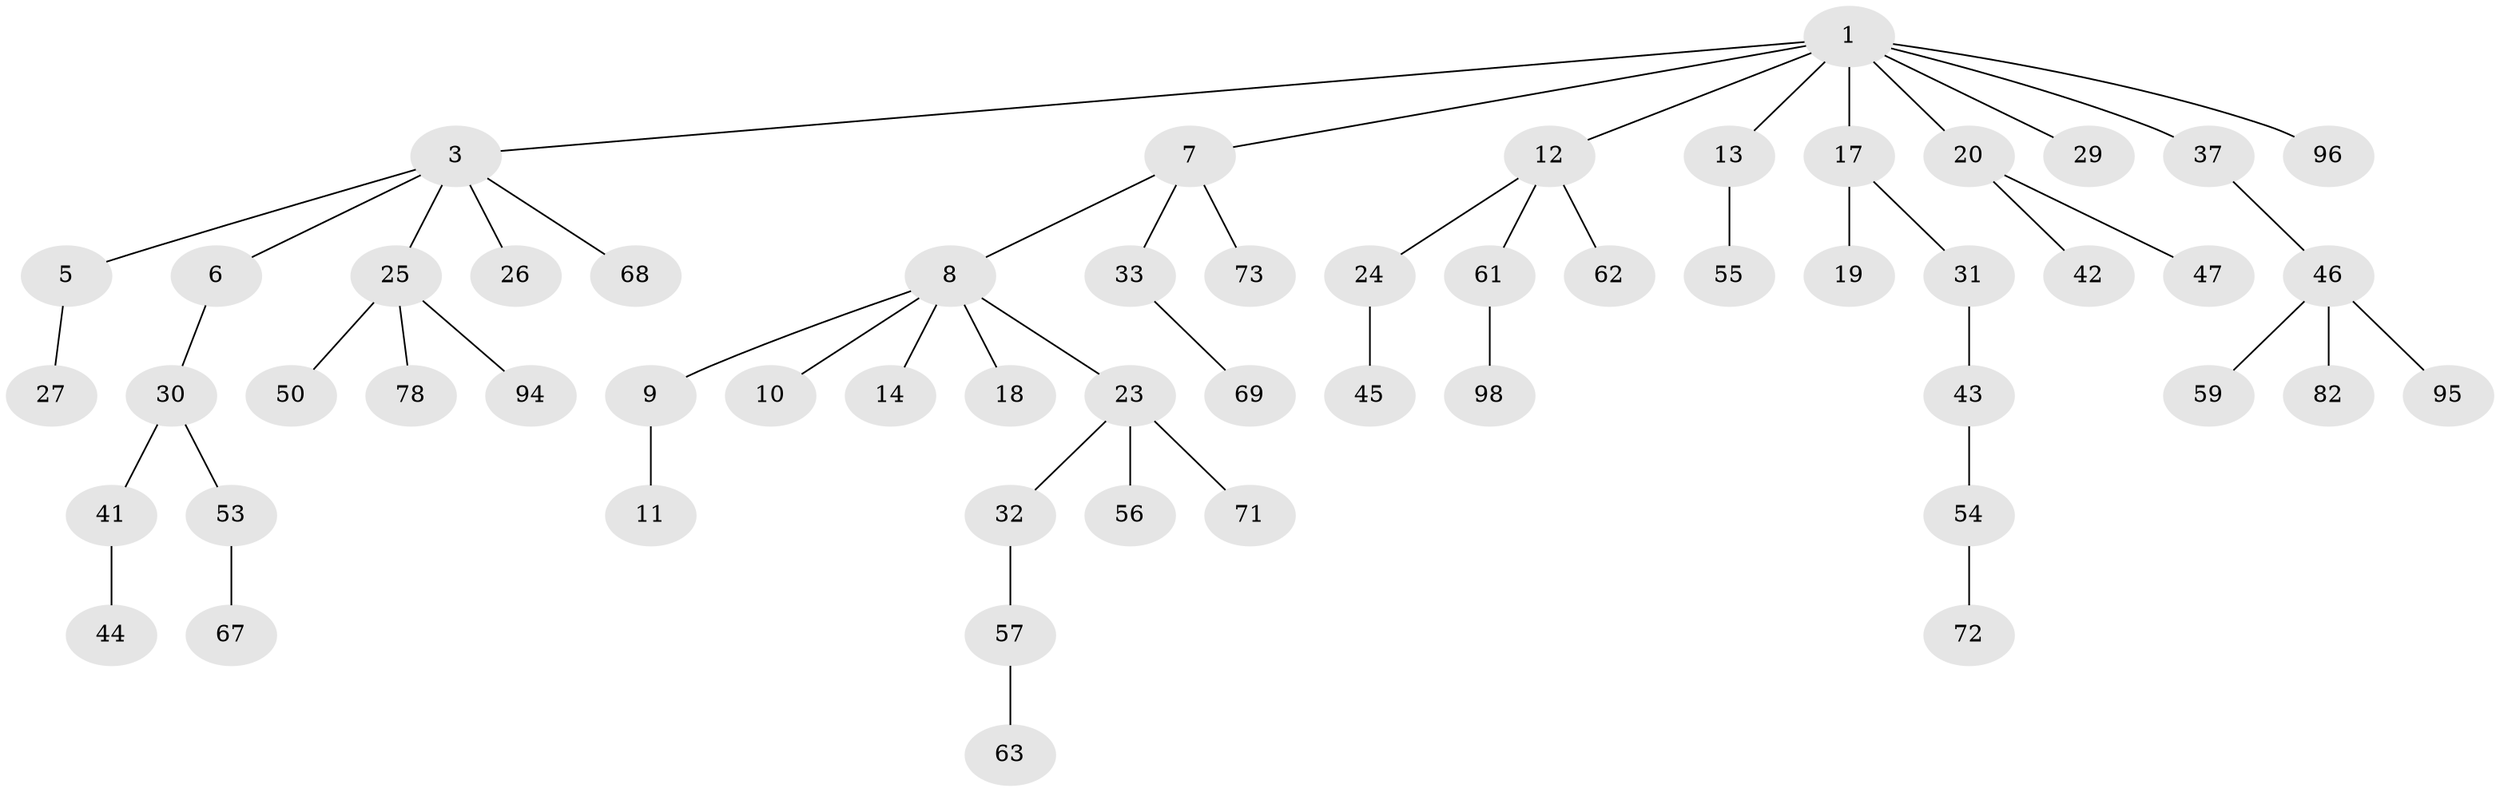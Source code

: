 // original degree distribution, {4: 0.08849557522123894, 6: 0.035398230088495575, 2: 0.3274336283185841, 3: 0.07964601769911504, 1: 0.46017699115044247, 7: 0.008849557522123894}
// Generated by graph-tools (version 1.1) at 2025/15/03/09/25 04:15:35]
// undirected, 56 vertices, 55 edges
graph export_dot {
graph [start="1"]
  node [color=gray90,style=filled];
  1 [super="+2+4"];
  3 [super="+65"];
  5 [super="+58+16"];
  6;
  7;
  8;
  9 [super="+77"];
  10 [super="+87"];
  11 [super="+79"];
  12 [super="+21"];
  13 [super="+102"];
  14;
  17;
  18 [super="+76"];
  19;
  20 [super="+22+36"];
  23 [super="+28+84+99"];
  24;
  25;
  26 [super="+52+39+86"];
  27 [super="+101"];
  29 [super="+60+75+91+112+80+40"];
  30 [super="+104"];
  31 [super="+35+49"];
  32 [super="+38+48"];
  33 [super="+34"];
  37;
  41;
  42 [super="+51"];
  43;
  44;
  45;
  46;
  47;
  50;
  53;
  54;
  55;
  56;
  57 [super="+97+105"];
  59;
  61 [super="+70"];
  62;
  63;
  67;
  68;
  69 [super="+103"];
  71;
  72;
  73;
  78 [super="+110"];
  82;
  94;
  95;
  96;
  98;
  1 -- 3;
  1 -- 37;
  1 -- 29;
  1 -- 20;
  1 -- 7;
  1 -- 12;
  1 -- 13;
  1 -- 96;
  1 -- 17;
  3 -- 5;
  3 -- 6;
  3 -- 25;
  3 -- 26;
  3 -- 68;
  5 -- 27;
  6 -- 30;
  7 -- 8;
  7 -- 33;
  7 -- 73;
  8 -- 9;
  8 -- 10;
  8 -- 14;
  8 -- 18;
  8 -- 23;
  9 -- 11;
  12 -- 24;
  12 -- 61;
  12 -- 62;
  13 -- 55;
  17 -- 19;
  17 -- 31;
  20 -- 42;
  20 -- 47;
  23 -- 32;
  23 -- 56;
  23 -- 71;
  24 -- 45;
  25 -- 50;
  25 -- 78;
  25 -- 94;
  30 -- 41;
  30 -- 53;
  31 -- 43;
  32 -- 57;
  33 -- 69;
  37 -- 46;
  41 -- 44;
  43 -- 54;
  46 -- 59;
  46 -- 82;
  46 -- 95;
  53 -- 67;
  54 -- 72;
  57 -- 63;
  61 -- 98;
}
